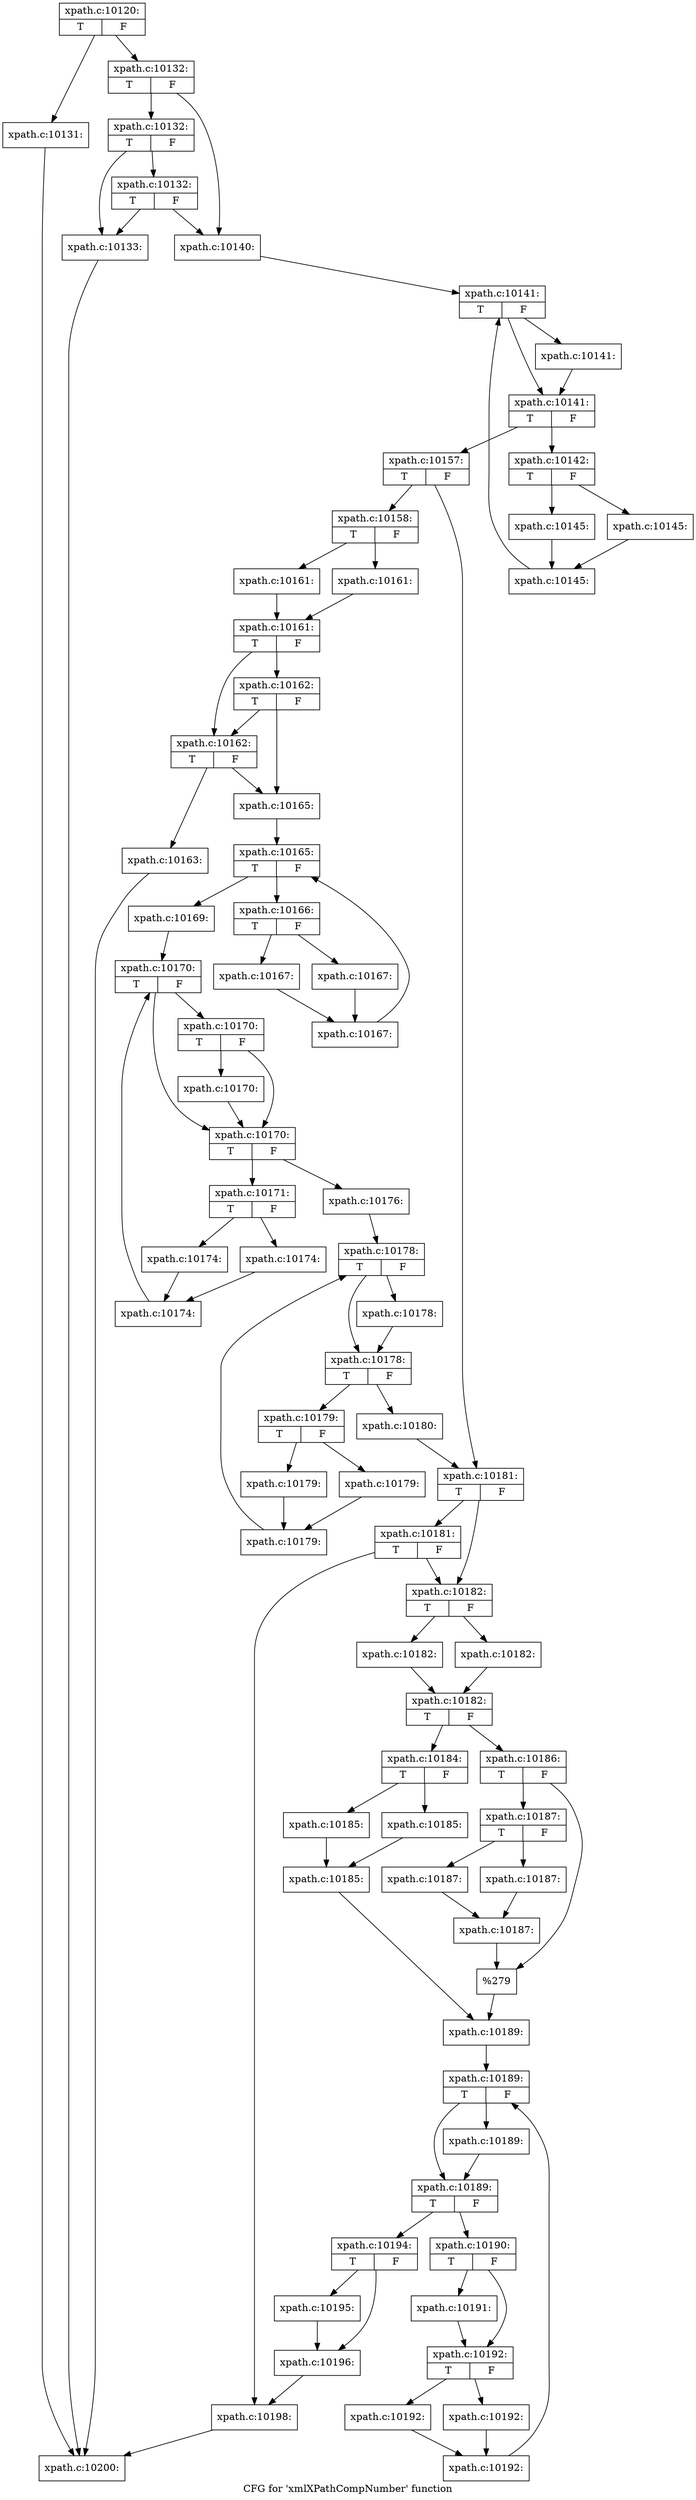 digraph "CFG for 'xmlXPathCompNumber' function" {
	label="CFG for 'xmlXPathCompNumber' function";

	Node0x55e6b2c7cc60 [shape=record,label="{xpath.c:10120:|{<s0>T|<s1>F}}"];
	Node0x55e6b2c7cc60 -> Node0x55e6b2c88e50;
	Node0x55e6b2c7cc60 -> Node0x55e6b2c88ea0;
	Node0x55e6b2c88e50 [shape=record,label="{xpath.c:10131:}"];
	Node0x55e6b2c88e50 -> Node0x55e6b2c850c0;
	Node0x55e6b2c88ea0 [shape=record,label="{xpath.c:10132:|{<s0>T|<s1>F}}"];
	Node0x55e6b2c88ea0 -> Node0x55e6b2c89290;
	Node0x55e6b2c88ea0 -> Node0x55e6b2c89240;
	Node0x55e6b2c89290 [shape=record,label="{xpath.c:10132:|{<s0>T|<s1>F}}"];
	Node0x55e6b2c89290 -> Node0x55e6b2c891f0;
	Node0x55e6b2c89290 -> Node0x55e6b2c89690;
	Node0x55e6b2c89690 [shape=record,label="{xpath.c:10132:|{<s0>T|<s1>F}}"];
	Node0x55e6b2c89690 -> Node0x55e6b2c891f0;
	Node0x55e6b2c89690 -> Node0x55e6b2c89240;
	Node0x55e6b2c891f0 [shape=record,label="{xpath.c:10133:}"];
	Node0x55e6b2c891f0 -> Node0x55e6b2c850c0;
	Node0x55e6b2c89240 [shape=record,label="{xpath.c:10140:}"];
	Node0x55e6b2c89240 -> Node0x55e6b2c8a200;
	Node0x55e6b2c8a200 [shape=record,label="{xpath.c:10141:|{<s0>T|<s1>F}}"];
	Node0x55e6b2c8a200 -> Node0x55e6b2c8a4f0;
	Node0x55e6b2c8a200 -> Node0x55e6b2c8a4a0;
	Node0x55e6b2c8a4f0 [shape=record,label="{xpath.c:10141:}"];
	Node0x55e6b2c8a4f0 -> Node0x55e6b2c8a4a0;
	Node0x55e6b2c8a4a0 [shape=record,label="{xpath.c:10141:|{<s0>T|<s1>F}}"];
	Node0x55e6b2c8a4a0 -> Node0x55e6b2c8acd0;
	Node0x55e6b2c8a4a0 -> Node0x55e6b2c8a420;
	Node0x55e6b2c8acd0 [shape=record,label="{xpath.c:10142:|{<s0>T|<s1>F}}"];
	Node0x55e6b2c8acd0 -> Node0x55e6b2c8b5f0;
	Node0x55e6b2c8acd0 -> Node0x55e6b2c8b640;
	Node0x55e6b2c8b5f0 [shape=record,label="{xpath.c:10145:}"];
	Node0x55e6b2c8b5f0 -> Node0x55e6b2c8b690;
	Node0x55e6b2c8b640 [shape=record,label="{xpath.c:10145:}"];
	Node0x55e6b2c8b640 -> Node0x55e6b2c8b690;
	Node0x55e6b2c8b690 [shape=record,label="{xpath.c:10145:}"];
	Node0x55e6b2c8b690 -> Node0x55e6b2c8a200;
	Node0x55e6b2c8a420 [shape=record,label="{xpath.c:10157:|{<s0>T|<s1>F}}"];
	Node0x55e6b2c8a420 -> Node0x55e6b2c8c530;
	Node0x55e6b2c8a420 -> Node0x55e6b2c8c580;
	Node0x55e6b2c8c530 [shape=record,label="{xpath.c:10158:|{<s0>T|<s1>F}}"];
	Node0x55e6b2c8c530 -> Node0x55e6b2c8d6d0;
	Node0x55e6b2c8c530 -> Node0x55e6b2c8d720;
	Node0x55e6b2c8d6d0 [shape=record,label="{xpath.c:10161:}"];
	Node0x55e6b2c8d6d0 -> Node0x55e6b2c8d770;
	Node0x55e6b2c8d720 [shape=record,label="{xpath.c:10161:}"];
	Node0x55e6b2c8d720 -> Node0x55e6b2c8d770;
	Node0x55e6b2c8d770 [shape=record,label="{xpath.c:10161:|{<s0>T|<s1>F}}"];
	Node0x55e6b2c8d770 -> Node0x55e6b2c8e110;
	Node0x55e6b2c8d770 -> Node0x55e6b2c8e190;
	Node0x55e6b2c8e190 [shape=record,label="{xpath.c:10162:|{<s0>T|<s1>F}}"];
	Node0x55e6b2c8e190 -> Node0x55e6b2c8e110;
	Node0x55e6b2c8e190 -> Node0x55e6b2c8e0c0;
	Node0x55e6b2c8e110 [shape=record,label="{xpath.c:10162:|{<s0>T|<s1>F}}"];
	Node0x55e6b2c8e110 -> Node0x55e6b2c8e0c0;
	Node0x55e6b2c8e110 -> Node0x55e6b2c8e070;
	Node0x55e6b2c8e070 [shape=record,label="{xpath.c:10163:}"];
	Node0x55e6b2c8e070 -> Node0x55e6b2c850c0;
	Node0x55e6b2c8e0c0 [shape=record,label="{xpath.c:10165:}"];
	Node0x55e6b2c8e0c0 -> Node0x55e6b2c8ee90;
	Node0x55e6b2c8ee90 [shape=record,label="{xpath.c:10165:|{<s0>T|<s1>F}}"];
	Node0x55e6b2c8ee90 -> Node0x55e6b2c8f410;
	Node0x55e6b2c8ee90 -> Node0x55e6b2c8f0b0;
	Node0x55e6b2c8f410 [shape=record,label="{xpath.c:10166:|{<s0>T|<s1>F}}"];
	Node0x55e6b2c8f410 -> Node0x55e6b2c8f700;
	Node0x55e6b2c8f410 -> Node0x55e6b2c8f750;
	Node0x55e6b2c8f700 [shape=record,label="{xpath.c:10167:}"];
	Node0x55e6b2c8f700 -> Node0x55e6b2c8f7a0;
	Node0x55e6b2c8f750 [shape=record,label="{xpath.c:10167:}"];
	Node0x55e6b2c8f750 -> Node0x55e6b2c8f7a0;
	Node0x55e6b2c8f7a0 [shape=record,label="{xpath.c:10167:}"];
	Node0x55e6b2c8f7a0 -> Node0x55e6b2c8ee90;
	Node0x55e6b2c8f0b0 [shape=record,label="{xpath.c:10169:}"];
	Node0x55e6b2c8f0b0 -> Node0x55e6b2c90370;
	Node0x55e6b2c90370 [shape=record,label="{xpath.c:10170:|{<s0>T|<s1>F}}"];
	Node0x55e6b2c90370 -> Node0x55e6b2c906b0;
	Node0x55e6b2c90370 -> Node0x55e6b2c90610;
	Node0x55e6b2c906b0 [shape=record,label="{xpath.c:10170:|{<s0>T|<s1>F}}"];
	Node0x55e6b2c906b0 -> Node0x55e6b2c90660;
	Node0x55e6b2c906b0 -> Node0x55e6b2c90610;
	Node0x55e6b2c90660 [shape=record,label="{xpath.c:10170:}"];
	Node0x55e6b2c90660 -> Node0x55e6b2c90610;
	Node0x55e6b2c90610 [shape=record,label="{xpath.c:10170:|{<s0>T|<s1>F}}"];
	Node0x55e6b2c90610 -> Node0x55e6b2c90e10;
	Node0x55e6b2c90610 -> Node0x55e6b2c90590;
	Node0x55e6b2c90e10 [shape=record,label="{xpath.c:10171:|{<s0>T|<s1>F}}"];
	Node0x55e6b2c90e10 -> Node0x55e6b2c91ce0;
	Node0x55e6b2c90e10 -> Node0x55e6b2c91d30;
	Node0x55e6b2c91ce0 [shape=record,label="{xpath.c:10174:}"];
	Node0x55e6b2c91ce0 -> Node0x55e6b2c91d80;
	Node0x55e6b2c91d30 [shape=record,label="{xpath.c:10174:}"];
	Node0x55e6b2c91d30 -> Node0x55e6b2c91d80;
	Node0x55e6b2c91d80 [shape=record,label="{xpath.c:10174:}"];
	Node0x55e6b2c91d80 -> Node0x55e6b2c90370;
	Node0x55e6b2c90590 [shape=record,label="{xpath.c:10176:}"];
	Node0x55e6b2c90590 -> Node0x55e6b2c92d60;
	Node0x55e6b2c92d60 [shape=record,label="{xpath.c:10178:|{<s0>T|<s1>F}}"];
	Node0x55e6b2c92d60 -> Node0x55e6b2c93050;
	Node0x55e6b2c92d60 -> Node0x55e6b2c93000;
	Node0x55e6b2c93050 [shape=record,label="{xpath.c:10178:}"];
	Node0x55e6b2c93050 -> Node0x55e6b2c93000;
	Node0x55e6b2c93000 [shape=record,label="{xpath.c:10178:|{<s0>T|<s1>F}}"];
	Node0x55e6b2c93000 -> Node0x55e6b2c93830;
	Node0x55e6b2c93000 -> Node0x55e6b2c92f80;
	Node0x55e6b2c93830 [shape=record,label="{xpath.c:10179:|{<s0>T|<s1>F}}"];
	Node0x55e6b2c93830 -> Node0x55e6b2c93910;
	Node0x55e6b2c93830 -> Node0x55e6b2c93960;
	Node0x55e6b2c93910 [shape=record,label="{xpath.c:10179:}"];
	Node0x55e6b2c93910 -> Node0x55e6b2c939b0;
	Node0x55e6b2c93960 [shape=record,label="{xpath.c:10179:}"];
	Node0x55e6b2c93960 -> Node0x55e6b2c939b0;
	Node0x55e6b2c939b0 [shape=record,label="{xpath.c:10179:}"];
	Node0x55e6b2c939b0 -> Node0x55e6b2c92d60;
	Node0x55e6b2c92f80 [shape=record,label="{xpath.c:10180:}"];
	Node0x55e6b2c92f80 -> Node0x55e6b2c8c580;
	Node0x55e6b2c8c580 [shape=record,label="{xpath.c:10181:|{<s0>T|<s1>F}}"];
	Node0x55e6b2c8c580 -> Node0x55e6b2c94400;
	Node0x55e6b2c8c580 -> Node0x55e6b2c944a0;
	Node0x55e6b2c944a0 [shape=record,label="{xpath.c:10181:|{<s0>T|<s1>F}}"];
	Node0x55e6b2c944a0 -> Node0x55e6b2c94400;
	Node0x55e6b2c944a0 -> Node0x55e6b2c94450;
	Node0x55e6b2c94400 [shape=record,label="{xpath.c:10182:|{<s0>T|<s1>F}}"];
	Node0x55e6b2c94400 -> Node0x55e6b2c94da0;
	Node0x55e6b2c94400 -> Node0x55e6b2c94df0;
	Node0x55e6b2c94da0 [shape=record,label="{xpath.c:10182:}"];
	Node0x55e6b2c94da0 -> Node0x55e6b2c94e40;
	Node0x55e6b2c94df0 [shape=record,label="{xpath.c:10182:}"];
	Node0x55e6b2c94df0 -> Node0x55e6b2c94e40;
	Node0x55e6b2c94e40 [shape=record,label="{xpath.c:10182:|{<s0>T|<s1>F}}"];
	Node0x55e6b2c94e40 -> Node0x55e6b2c95740;
	Node0x55e6b2c94e40 -> Node0x55e6b2c957e0;
	Node0x55e6b2c95740 [shape=record,label="{xpath.c:10184:|{<s0>T|<s1>F}}"];
	Node0x55e6b2c95740 -> Node0x55e6b2c95e00;
	Node0x55e6b2c95740 -> Node0x55e6b2c95e50;
	Node0x55e6b2c95e00 [shape=record,label="{xpath.c:10185:}"];
	Node0x55e6b2c95e00 -> Node0x55e6b2c95ea0;
	Node0x55e6b2c95e50 [shape=record,label="{xpath.c:10185:}"];
	Node0x55e6b2c95e50 -> Node0x55e6b2c95ea0;
	Node0x55e6b2c95ea0 [shape=record,label="{xpath.c:10185:}"];
	Node0x55e6b2c95ea0 -> Node0x55e6b2c95790;
	Node0x55e6b2c957e0 [shape=record,label="{xpath.c:10186:|{<s0>T|<s1>F}}"];
	Node0x55e6b2c957e0 -> Node0x55e6b2c96860;
	Node0x55e6b2c957e0 -> Node0x55e6b2c968b0;
	Node0x55e6b2c96860 [shape=record,label="{xpath.c:10187:|{<s0>T|<s1>F}}"];
	Node0x55e6b2c96860 -> Node0x55e6b2c96dc0;
	Node0x55e6b2c96860 -> Node0x55e6b2c96e10;
	Node0x55e6b2c96dc0 [shape=record,label="{xpath.c:10187:}"];
	Node0x55e6b2c96dc0 -> Node0x55e6b2c96e60;
	Node0x55e6b2c96e10 [shape=record,label="{xpath.c:10187:}"];
	Node0x55e6b2c96e10 -> Node0x55e6b2c96e60;
	Node0x55e6b2c96e60 [shape=record,label="{xpath.c:10187:}"];
	Node0x55e6b2c96e60 -> Node0x55e6b2c968b0;
	Node0x55e6b2c968b0 [shape=record,label="{%279}"];
	Node0x55e6b2c968b0 -> Node0x55e6b2c95790;
	Node0x55e6b2c95790 [shape=record,label="{xpath.c:10189:}"];
	Node0x55e6b2c95790 -> Node0x55e6b2c97870;
	Node0x55e6b2c97870 [shape=record,label="{xpath.c:10189:|{<s0>T|<s1>F}}"];
	Node0x55e6b2c97870 -> Node0x55e6b2c97b60;
	Node0x55e6b2c97870 -> Node0x55e6b2c97b10;
	Node0x55e6b2c97b60 [shape=record,label="{xpath.c:10189:}"];
	Node0x55e6b2c97b60 -> Node0x55e6b2c97b10;
	Node0x55e6b2c97b10 [shape=record,label="{xpath.c:10189:|{<s0>T|<s1>F}}"];
	Node0x55e6b2c97b10 -> Node0x55e6b2c98340;
	Node0x55e6b2c97b10 -> Node0x55e6b2c97a90;
	Node0x55e6b2c98340 [shape=record,label="{xpath.c:10190:|{<s0>T|<s1>F}}"];
	Node0x55e6b2c98340 -> Node0x55e6b2c98530;
	Node0x55e6b2c98340 -> Node0x55e6b2c98580;
	Node0x55e6b2c98530 [shape=record,label="{xpath.c:10191:}"];
	Node0x55e6b2c98530 -> Node0x55e6b2c98580;
	Node0x55e6b2c98580 [shape=record,label="{xpath.c:10192:|{<s0>T|<s1>F}}"];
	Node0x55e6b2c98580 -> Node0x55e6b2c98e90;
	Node0x55e6b2c98580 -> Node0x55e6b2c98ee0;
	Node0x55e6b2c98e90 [shape=record,label="{xpath.c:10192:}"];
	Node0x55e6b2c98e90 -> Node0x55e6b2c98f30;
	Node0x55e6b2c98ee0 [shape=record,label="{xpath.c:10192:}"];
	Node0x55e6b2c98ee0 -> Node0x55e6b2c98f30;
	Node0x55e6b2c98f30 [shape=record,label="{xpath.c:10192:}"];
	Node0x55e6b2c98f30 -> Node0x55e6b2c97870;
	Node0x55e6b2c97a90 [shape=record,label="{xpath.c:10194:|{<s0>T|<s1>F}}"];
	Node0x55e6b2c97a90 -> Node0x55e6b2c99920;
	Node0x55e6b2c97a90 -> Node0x55e6b2c99970;
	Node0x55e6b2c99920 [shape=record,label="{xpath.c:10195:}"];
	Node0x55e6b2c99920 -> Node0x55e6b2c99970;
	Node0x55e6b2c99970 [shape=record,label="{xpath.c:10196:}"];
	Node0x55e6b2c99970 -> Node0x55e6b2c94450;
	Node0x55e6b2c94450 [shape=record,label="{xpath.c:10198:}"];
	Node0x55e6b2c94450 -> Node0x55e6b2c850c0;
	Node0x55e6b2c850c0 [shape=record,label="{xpath.c:10200:}"];
}
